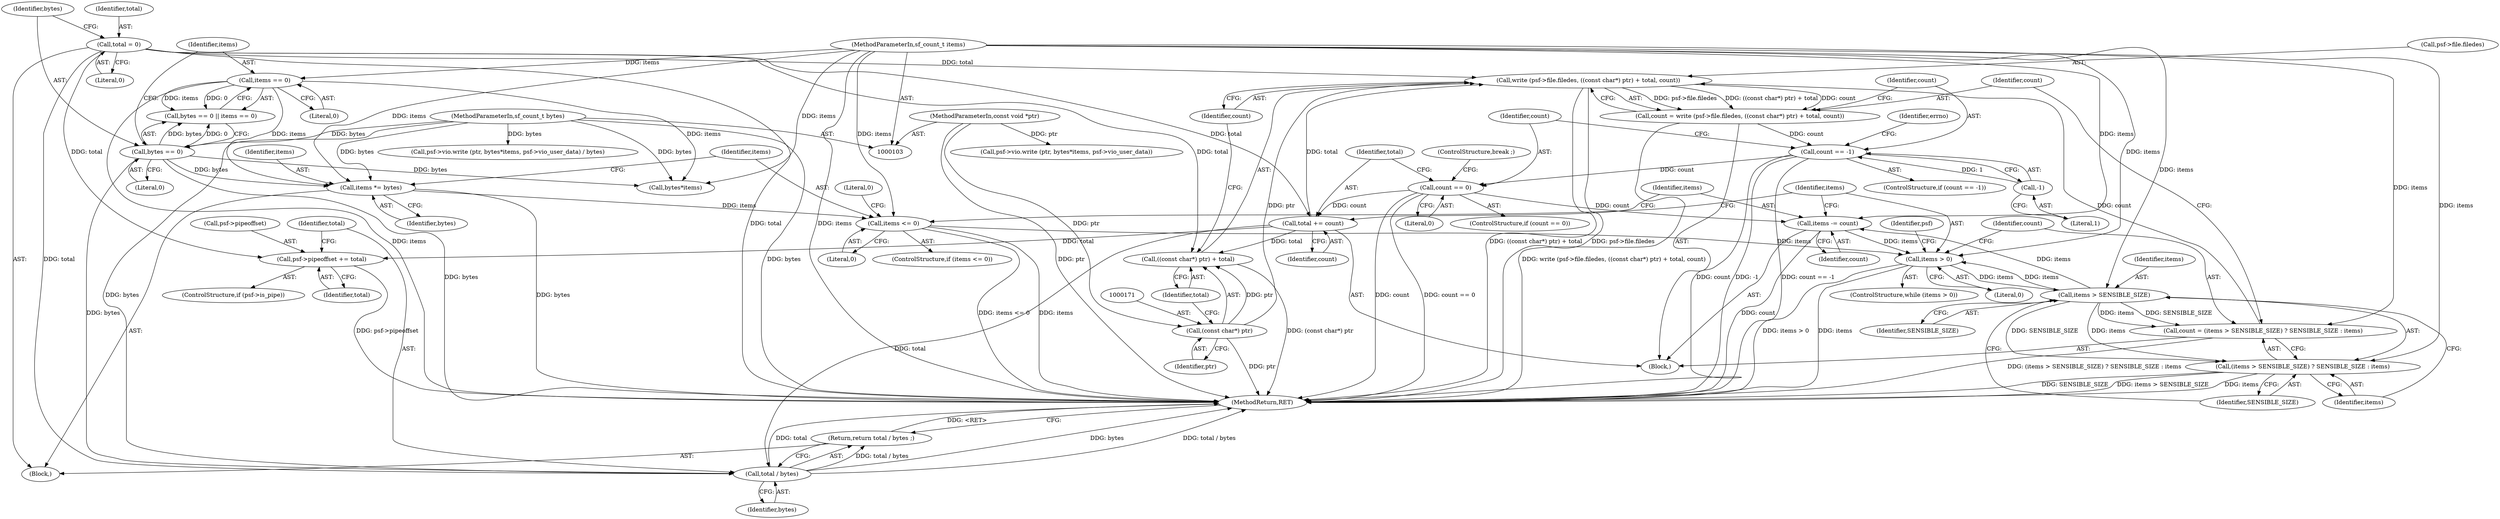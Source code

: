 digraph "0_libsndfile_725c7dbb95bfaf8b4bb7b04820e3a00cceea9ce6@API" {
"1000163" [label="(Call,write (psf->file.filedes, ((const char*) ptr) + total, count))"];
"1000170" [label="(Call,(const char*) ptr)"];
"1000104" [label="(MethodParameterIn,const void *ptr)"];
"1000195" [label="(Call,total += count)"];
"1000191" [label="(Call,count == 0)"];
"1000176" [label="(Call,count == -1)"];
"1000161" [label="(Call,count = write (psf->file.filedes, ((const char*) ptr) + total, count))"];
"1000163" [label="(Call,write (psf->file.filedes, ((const char*) ptr) + total, count))"];
"1000110" [label="(Call,total = 0)"];
"1000153" [label="(Call,count = (items > SENSIBLE_SIZE) ? SENSIBLE_SIZE : items)"];
"1000156" [label="(Call,items > SENSIBLE_SIZE)"];
"1000149" [label="(Call,items > 0)"];
"1000143" [label="(Call,items <= 0)"];
"1000139" [label="(Call,items *= bytes)"];
"1000116" [label="(Call,bytes == 0)"];
"1000105" [label="(MethodParameterIn,sf_count_t bytes)"];
"1000119" [label="(Call,items == 0)"];
"1000106" [label="(MethodParameterIn,sf_count_t items)"];
"1000198" [label="(Call,items -= count)"];
"1000178" [label="(Call,-1)"];
"1000169" [label="(Call,((const char*) ptr) + total)"];
"1000205" [label="(Call,psf->pipeoffset += total)"];
"1000211" [label="(Call,total / bytes)"];
"1000210" [label="(Return,return total / bytes ;)"];
"1000155" [label="(Call,(items > SENSIBLE_SIZE) ? SENSIBLE_SIZE : items)"];
"1000108" [label="(Block,)"];
"1000116" [label="(Call,bytes == 0)"];
"1000130" [label="(Call,psf->vio.write (ptr, bytes*items, psf->vio_user_data))"];
"1000206" [label="(Call,psf->pipeoffset)"];
"1000142" [label="(ControlStructure,if (items <= 0))"];
"1000111" [label="(Identifier,total)"];
"1000117" [label="(Identifier,bytes)"];
"1000106" [label="(MethodParameterIn,sf_count_t items)"];
"1000199" [label="(Identifier,items)"];
"1000170" [label="(Call,(const char*) ptr)"];
"1000145" [label="(Literal,0)"];
"1000163" [label="(Call,write (psf->file.filedes, ((const char*) ptr) + total, count))"];
"1000179" [label="(Literal,1)"];
"1000151" [label="(Literal,0)"];
"1000157" [label="(Identifier,items)"];
"1000197" [label="(Identifier,count)"];
"1000121" [label="(Literal,0)"];
"1000120" [label="(Identifier,items)"];
"1000110" [label="(Call,total = 0)"];
"1000144" [label="(Identifier,items)"];
"1000194" [label="(ControlStructure,break ;)"];
"1000196" [label="(Identifier,total)"];
"1000115" [label="(Call,bytes == 0 || items == 0)"];
"1000212" [label="(Identifier,total)"];
"1000205" [label="(Call,psf->pipeoffset += total)"];
"1000174" [label="(Identifier,count)"];
"1000119" [label="(Call,items == 0)"];
"1000213" [label="(Identifier,bytes)"];
"1000178" [label="(Call,-1)"];
"1000139" [label="(Call,items *= bytes)"];
"1000141" [label="(Identifier,bytes)"];
"1000193" [label="(Literal,0)"];
"1000118" [label="(Literal,0)"];
"1000191" [label="(Call,count == 0)"];
"1000173" [label="(Identifier,total)"];
"1000190" [label="(ControlStructure,if (count == 0))"];
"1000129" [label="(Call,psf->vio.write (ptr, bytes*items, psf->vio_user_data) / bytes)"];
"1000147" [label="(Literal,0)"];
"1000176" [label="(Call,count == -1)"];
"1000156" [label="(Call,items > SENSIBLE_SIZE)"];
"1000152" [label="(Block,)"];
"1000150" [label="(Identifier,items)"];
"1000211" [label="(Call,total / bytes)"];
"1000112" [label="(Literal,0)"];
"1000200" [label="(Identifier,count)"];
"1000159" [label="(Identifier,SENSIBLE_SIZE)"];
"1000149" [label="(Call,items > 0)"];
"1000175" [label="(ControlStructure,if (count == -1))"];
"1000172" [label="(Identifier,ptr)"];
"1000198" [label="(Call,items -= count)"];
"1000161" [label="(Call,count = write (psf->file.filedes, ((const char*) ptr) + total, count))"];
"1000192" [label="(Identifier,count)"];
"1000195" [label="(Call,total += count)"];
"1000183" [label="(Identifier,errno)"];
"1000158" [label="(Identifier,SENSIBLE_SIZE)"];
"1000210" [label="(Return,return total / bytes ;)"];
"1000214" [label="(MethodReturn,RET)"];
"1000201" [label="(ControlStructure,if (psf->is_pipe))"];
"1000203" [label="(Identifier,psf)"];
"1000177" [label="(Identifier,count)"];
"1000209" [label="(Identifier,total)"];
"1000155" [label="(Call,(items > SENSIBLE_SIZE) ? SENSIBLE_SIZE : items)"];
"1000169" [label="(Call,((const char*) ptr) + total)"];
"1000164" [label="(Call,psf->file.filedes)"];
"1000162" [label="(Identifier,count)"];
"1000154" [label="(Identifier,count)"];
"1000160" [label="(Identifier,items)"];
"1000148" [label="(ControlStructure,while (items > 0))"];
"1000143" [label="(Call,items <= 0)"];
"1000104" [label="(MethodParameterIn,const void *ptr)"];
"1000132" [label="(Call,bytes*items)"];
"1000153" [label="(Call,count = (items > SENSIBLE_SIZE) ? SENSIBLE_SIZE : items)"];
"1000105" [label="(MethodParameterIn,sf_count_t bytes)"];
"1000140" [label="(Identifier,items)"];
"1000163" -> "1000161"  [label="AST: "];
"1000163" -> "1000174"  [label="CFG: "];
"1000164" -> "1000163"  [label="AST: "];
"1000169" -> "1000163"  [label="AST: "];
"1000174" -> "1000163"  [label="AST: "];
"1000161" -> "1000163"  [label="CFG: "];
"1000163" -> "1000214"  [label="DDG: ((const char*) ptr) + total"];
"1000163" -> "1000214"  [label="DDG: psf->file.filedes"];
"1000163" -> "1000161"  [label="DDG: psf->file.filedes"];
"1000163" -> "1000161"  [label="DDG: ((const char*) ptr) + total"];
"1000163" -> "1000161"  [label="DDG: count"];
"1000170" -> "1000163"  [label="DDG: ptr"];
"1000195" -> "1000163"  [label="DDG: total"];
"1000110" -> "1000163"  [label="DDG: total"];
"1000153" -> "1000163"  [label="DDG: count"];
"1000170" -> "1000169"  [label="AST: "];
"1000170" -> "1000172"  [label="CFG: "];
"1000171" -> "1000170"  [label="AST: "];
"1000172" -> "1000170"  [label="AST: "];
"1000173" -> "1000170"  [label="CFG: "];
"1000170" -> "1000214"  [label="DDG: ptr"];
"1000170" -> "1000169"  [label="DDG: ptr"];
"1000104" -> "1000170"  [label="DDG: ptr"];
"1000104" -> "1000103"  [label="AST: "];
"1000104" -> "1000214"  [label="DDG: ptr"];
"1000104" -> "1000130"  [label="DDG: ptr"];
"1000195" -> "1000152"  [label="AST: "];
"1000195" -> "1000197"  [label="CFG: "];
"1000196" -> "1000195"  [label="AST: "];
"1000197" -> "1000195"  [label="AST: "];
"1000199" -> "1000195"  [label="CFG: "];
"1000195" -> "1000169"  [label="DDG: total"];
"1000191" -> "1000195"  [label="DDG: count"];
"1000110" -> "1000195"  [label="DDG: total"];
"1000195" -> "1000205"  [label="DDG: total"];
"1000195" -> "1000211"  [label="DDG: total"];
"1000191" -> "1000190"  [label="AST: "];
"1000191" -> "1000193"  [label="CFG: "];
"1000192" -> "1000191"  [label="AST: "];
"1000193" -> "1000191"  [label="AST: "];
"1000194" -> "1000191"  [label="CFG: "];
"1000196" -> "1000191"  [label="CFG: "];
"1000191" -> "1000214"  [label="DDG: count == 0"];
"1000191" -> "1000214"  [label="DDG: count"];
"1000176" -> "1000191"  [label="DDG: count"];
"1000191" -> "1000198"  [label="DDG: count"];
"1000176" -> "1000175"  [label="AST: "];
"1000176" -> "1000178"  [label="CFG: "];
"1000177" -> "1000176"  [label="AST: "];
"1000178" -> "1000176"  [label="AST: "];
"1000183" -> "1000176"  [label="CFG: "];
"1000192" -> "1000176"  [label="CFG: "];
"1000176" -> "1000214"  [label="DDG: -1"];
"1000176" -> "1000214"  [label="DDG: count == -1"];
"1000176" -> "1000214"  [label="DDG: count"];
"1000161" -> "1000176"  [label="DDG: count"];
"1000178" -> "1000176"  [label="DDG: 1"];
"1000161" -> "1000152"  [label="AST: "];
"1000162" -> "1000161"  [label="AST: "];
"1000177" -> "1000161"  [label="CFG: "];
"1000161" -> "1000214"  [label="DDG: write (psf->file.filedes, ((const char*) ptr) + total, count)"];
"1000110" -> "1000108"  [label="AST: "];
"1000110" -> "1000112"  [label="CFG: "];
"1000111" -> "1000110"  [label="AST: "];
"1000112" -> "1000110"  [label="AST: "];
"1000117" -> "1000110"  [label="CFG: "];
"1000110" -> "1000214"  [label="DDG: total"];
"1000110" -> "1000169"  [label="DDG: total"];
"1000110" -> "1000205"  [label="DDG: total"];
"1000110" -> "1000211"  [label="DDG: total"];
"1000153" -> "1000152"  [label="AST: "];
"1000153" -> "1000155"  [label="CFG: "];
"1000154" -> "1000153"  [label="AST: "];
"1000155" -> "1000153"  [label="AST: "];
"1000162" -> "1000153"  [label="CFG: "];
"1000153" -> "1000214"  [label="DDG: (items > SENSIBLE_SIZE) ? SENSIBLE_SIZE : items"];
"1000156" -> "1000153"  [label="DDG: SENSIBLE_SIZE"];
"1000156" -> "1000153"  [label="DDG: items"];
"1000106" -> "1000153"  [label="DDG: items"];
"1000156" -> "1000155"  [label="AST: "];
"1000156" -> "1000158"  [label="CFG: "];
"1000157" -> "1000156"  [label="AST: "];
"1000158" -> "1000156"  [label="AST: "];
"1000159" -> "1000156"  [label="CFG: "];
"1000160" -> "1000156"  [label="CFG: "];
"1000156" -> "1000149"  [label="DDG: items"];
"1000149" -> "1000156"  [label="DDG: items"];
"1000106" -> "1000156"  [label="DDG: items"];
"1000156" -> "1000155"  [label="DDG: SENSIBLE_SIZE"];
"1000156" -> "1000155"  [label="DDG: items"];
"1000156" -> "1000198"  [label="DDG: items"];
"1000149" -> "1000148"  [label="AST: "];
"1000149" -> "1000151"  [label="CFG: "];
"1000150" -> "1000149"  [label="AST: "];
"1000151" -> "1000149"  [label="AST: "];
"1000154" -> "1000149"  [label="CFG: "];
"1000203" -> "1000149"  [label="CFG: "];
"1000149" -> "1000214"  [label="DDG: items > 0"];
"1000149" -> "1000214"  [label="DDG: items"];
"1000143" -> "1000149"  [label="DDG: items"];
"1000198" -> "1000149"  [label="DDG: items"];
"1000106" -> "1000149"  [label="DDG: items"];
"1000143" -> "1000142"  [label="AST: "];
"1000143" -> "1000145"  [label="CFG: "];
"1000144" -> "1000143"  [label="AST: "];
"1000145" -> "1000143"  [label="AST: "];
"1000147" -> "1000143"  [label="CFG: "];
"1000150" -> "1000143"  [label="CFG: "];
"1000143" -> "1000214"  [label="DDG: items <= 0"];
"1000143" -> "1000214"  [label="DDG: items"];
"1000139" -> "1000143"  [label="DDG: items"];
"1000106" -> "1000143"  [label="DDG: items"];
"1000139" -> "1000108"  [label="AST: "];
"1000139" -> "1000141"  [label="CFG: "];
"1000140" -> "1000139"  [label="AST: "];
"1000141" -> "1000139"  [label="AST: "];
"1000144" -> "1000139"  [label="CFG: "];
"1000139" -> "1000214"  [label="DDG: bytes"];
"1000116" -> "1000139"  [label="DDG: bytes"];
"1000105" -> "1000139"  [label="DDG: bytes"];
"1000119" -> "1000139"  [label="DDG: items"];
"1000106" -> "1000139"  [label="DDG: items"];
"1000116" -> "1000115"  [label="AST: "];
"1000116" -> "1000118"  [label="CFG: "];
"1000117" -> "1000116"  [label="AST: "];
"1000118" -> "1000116"  [label="AST: "];
"1000120" -> "1000116"  [label="CFG: "];
"1000115" -> "1000116"  [label="CFG: "];
"1000116" -> "1000214"  [label="DDG: bytes"];
"1000116" -> "1000115"  [label="DDG: bytes"];
"1000116" -> "1000115"  [label="DDG: 0"];
"1000105" -> "1000116"  [label="DDG: bytes"];
"1000116" -> "1000132"  [label="DDG: bytes"];
"1000116" -> "1000211"  [label="DDG: bytes"];
"1000105" -> "1000103"  [label="AST: "];
"1000105" -> "1000214"  [label="DDG: bytes"];
"1000105" -> "1000132"  [label="DDG: bytes"];
"1000105" -> "1000129"  [label="DDG: bytes"];
"1000105" -> "1000211"  [label="DDG: bytes"];
"1000119" -> "1000115"  [label="AST: "];
"1000119" -> "1000121"  [label="CFG: "];
"1000120" -> "1000119"  [label="AST: "];
"1000121" -> "1000119"  [label="AST: "];
"1000115" -> "1000119"  [label="CFG: "];
"1000119" -> "1000214"  [label="DDG: items"];
"1000119" -> "1000115"  [label="DDG: items"];
"1000119" -> "1000115"  [label="DDG: 0"];
"1000106" -> "1000119"  [label="DDG: items"];
"1000119" -> "1000132"  [label="DDG: items"];
"1000106" -> "1000103"  [label="AST: "];
"1000106" -> "1000214"  [label="DDG: items"];
"1000106" -> "1000132"  [label="DDG: items"];
"1000106" -> "1000155"  [label="DDG: items"];
"1000106" -> "1000198"  [label="DDG: items"];
"1000198" -> "1000152"  [label="AST: "];
"1000198" -> "1000200"  [label="CFG: "];
"1000199" -> "1000198"  [label="AST: "];
"1000200" -> "1000198"  [label="AST: "];
"1000150" -> "1000198"  [label="CFG: "];
"1000198" -> "1000214"  [label="DDG: count"];
"1000178" -> "1000179"  [label="CFG: "];
"1000179" -> "1000178"  [label="AST: "];
"1000169" -> "1000173"  [label="CFG: "];
"1000173" -> "1000169"  [label="AST: "];
"1000174" -> "1000169"  [label="CFG: "];
"1000169" -> "1000214"  [label="DDG: (const char*) ptr"];
"1000205" -> "1000201"  [label="AST: "];
"1000205" -> "1000209"  [label="CFG: "];
"1000206" -> "1000205"  [label="AST: "];
"1000209" -> "1000205"  [label="AST: "];
"1000212" -> "1000205"  [label="CFG: "];
"1000205" -> "1000214"  [label="DDG: psf->pipeoffset"];
"1000211" -> "1000210"  [label="AST: "];
"1000211" -> "1000213"  [label="CFG: "];
"1000212" -> "1000211"  [label="AST: "];
"1000213" -> "1000211"  [label="AST: "];
"1000210" -> "1000211"  [label="CFG: "];
"1000211" -> "1000214"  [label="DDG: total"];
"1000211" -> "1000214"  [label="DDG: bytes"];
"1000211" -> "1000214"  [label="DDG: total / bytes"];
"1000211" -> "1000210"  [label="DDG: total / bytes"];
"1000210" -> "1000108"  [label="AST: "];
"1000214" -> "1000210"  [label="CFG: "];
"1000210" -> "1000214"  [label="DDG: <RET>"];
"1000155" -> "1000159"  [label="CFG: "];
"1000155" -> "1000160"  [label="CFG: "];
"1000159" -> "1000155"  [label="AST: "];
"1000160" -> "1000155"  [label="AST: "];
"1000155" -> "1000214"  [label="DDG: items"];
"1000155" -> "1000214"  [label="DDG: SENSIBLE_SIZE"];
"1000155" -> "1000214"  [label="DDG: items > SENSIBLE_SIZE"];
}
